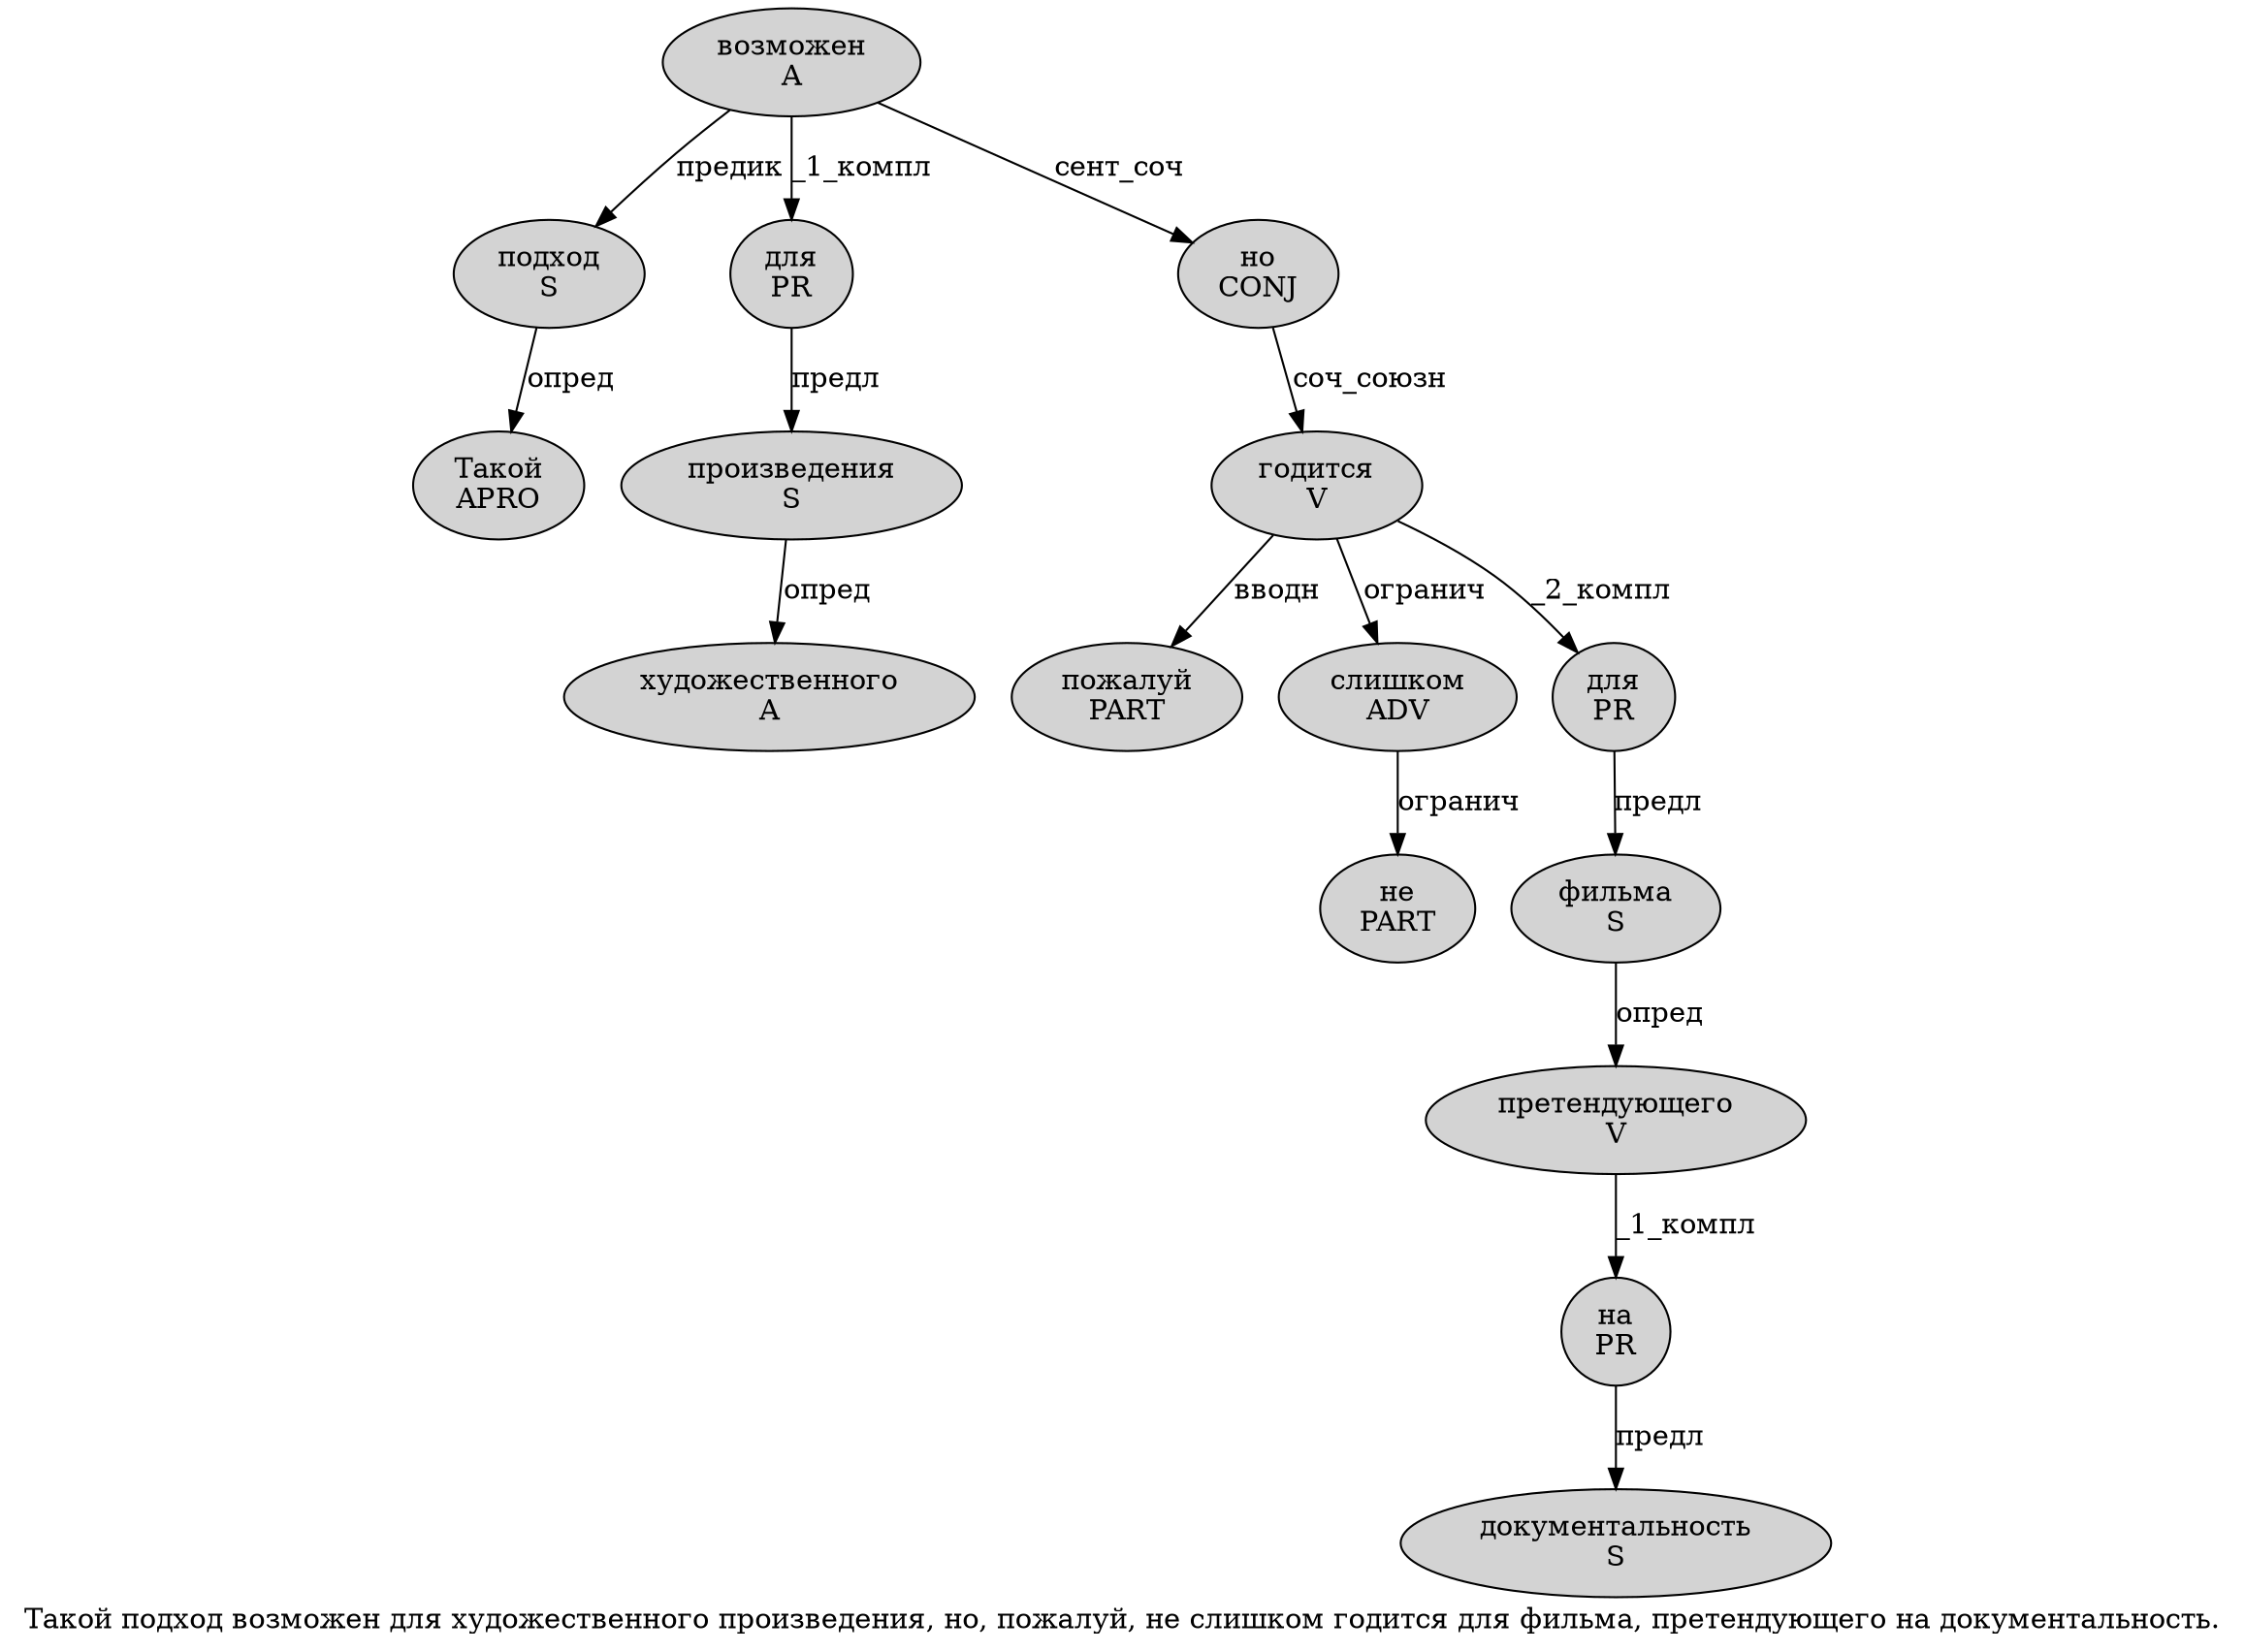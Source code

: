 digraph SENTENCE_1586 {
	graph [label="Такой подход возможен для художественного произведения, но, пожалуй, не слишком годится для фильма, претендующего на документальность."]
	node [style=filled]
		0 [label="Такой
APRO" color="" fillcolor=lightgray penwidth=1 shape=ellipse]
		1 [label="подход
S" color="" fillcolor=lightgray penwidth=1 shape=ellipse]
		2 [label="возможен
A" color="" fillcolor=lightgray penwidth=1 shape=ellipse]
		3 [label="для
PR" color="" fillcolor=lightgray penwidth=1 shape=ellipse]
		4 [label="художественного
A" color="" fillcolor=lightgray penwidth=1 shape=ellipse]
		5 [label="произведения
S" color="" fillcolor=lightgray penwidth=1 shape=ellipse]
		7 [label="но
CONJ" color="" fillcolor=lightgray penwidth=1 shape=ellipse]
		9 [label="пожалуй
PART" color="" fillcolor=lightgray penwidth=1 shape=ellipse]
		11 [label="не
PART" color="" fillcolor=lightgray penwidth=1 shape=ellipse]
		12 [label="слишком
ADV" color="" fillcolor=lightgray penwidth=1 shape=ellipse]
		13 [label="годится
V" color="" fillcolor=lightgray penwidth=1 shape=ellipse]
		14 [label="для
PR" color="" fillcolor=lightgray penwidth=1 shape=ellipse]
		15 [label="фильма
S" color="" fillcolor=lightgray penwidth=1 shape=ellipse]
		17 [label="претендующего
V" color="" fillcolor=lightgray penwidth=1 shape=ellipse]
		18 [label="на
PR" color="" fillcolor=lightgray penwidth=1 shape=ellipse]
		19 [label="документальность
S" color="" fillcolor=lightgray penwidth=1 shape=ellipse]
			18 -> 19 [label="предл"]
			12 -> 11 [label="огранич"]
			13 -> 9 [label="вводн"]
			13 -> 12 [label="огранич"]
			13 -> 14 [label="_2_компл"]
			14 -> 15 [label="предл"]
			2 -> 1 [label="предик"]
			2 -> 3 [label="_1_компл"]
			2 -> 7 [label="сент_соч"]
			17 -> 18 [label="_1_компл"]
			1 -> 0 [label="опред"]
			5 -> 4 [label="опред"]
			3 -> 5 [label="предл"]
			15 -> 17 [label="опред"]
			7 -> 13 [label="соч_союзн"]
}
